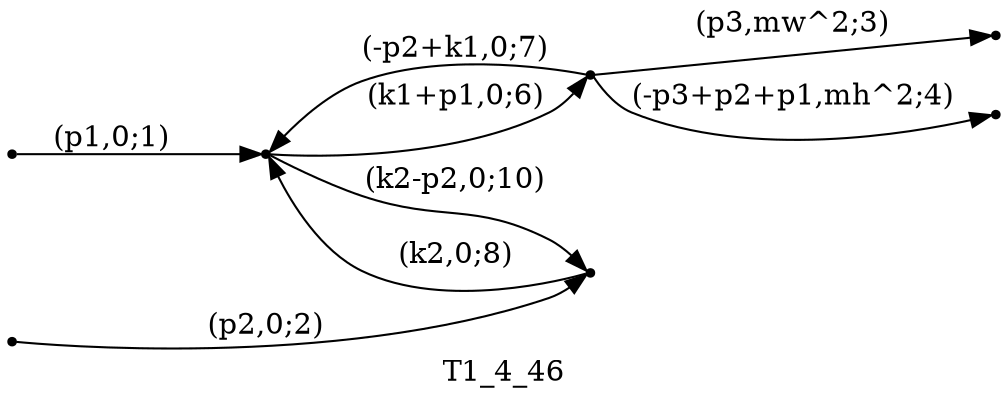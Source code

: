 digraph T1_4_46 {
  label="T1_4_46";
  rankdir="LR";
  subgraph edges {
    -1 -> 3 [label="(p1,0;1)"];
    -2 -> 2 [label="(p2,0;2)"];
    1 -> -3 [label="(p3,mw^2;3)"];
    1 -> -4 [label="(-p3+p2+p1,mh^2;4)"];
    3 -> 1 [label="(k1+p1,0;6)"];
    1 -> 3 [label="(-p2+k1,0;7)"];
    2 -> 3 [label="(k2,0;8)"];
    3 -> 2 [label="(k2-p2,0;10)"];
  }
  subgraph incoming { rank="source"; -1; -2; }
  subgraph outgoing { rank="sink"; -3; -4; }
-4 [shape=point];
-3 [shape=point];
-2 [shape=point];
-1 [shape=point];
1 [shape=point];
2 [shape=point];
3 [shape=point];
}

